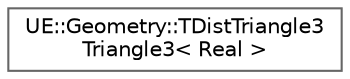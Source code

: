 digraph "Graphical Class Hierarchy"
{
 // INTERACTIVE_SVG=YES
 // LATEX_PDF_SIZE
  bgcolor="transparent";
  edge [fontname=Helvetica,fontsize=10,labelfontname=Helvetica,labelfontsize=10];
  node [fontname=Helvetica,fontsize=10,shape=box,height=0.2,width=0.4];
  rankdir="LR";
  Node0 [id="Node000000",label="UE::Geometry::TDistTriangle3\lTriangle3\< Real \>",height=0.2,width=0.4,color="grey40", fillcolor="white", style="filled",URL="$d9/d16/classUE_1_1Geometry_1_1TDistTriangle3Triangle3.html",tooltip="Compute unsigned distance between 3D segment and 3D triangle."];
}
